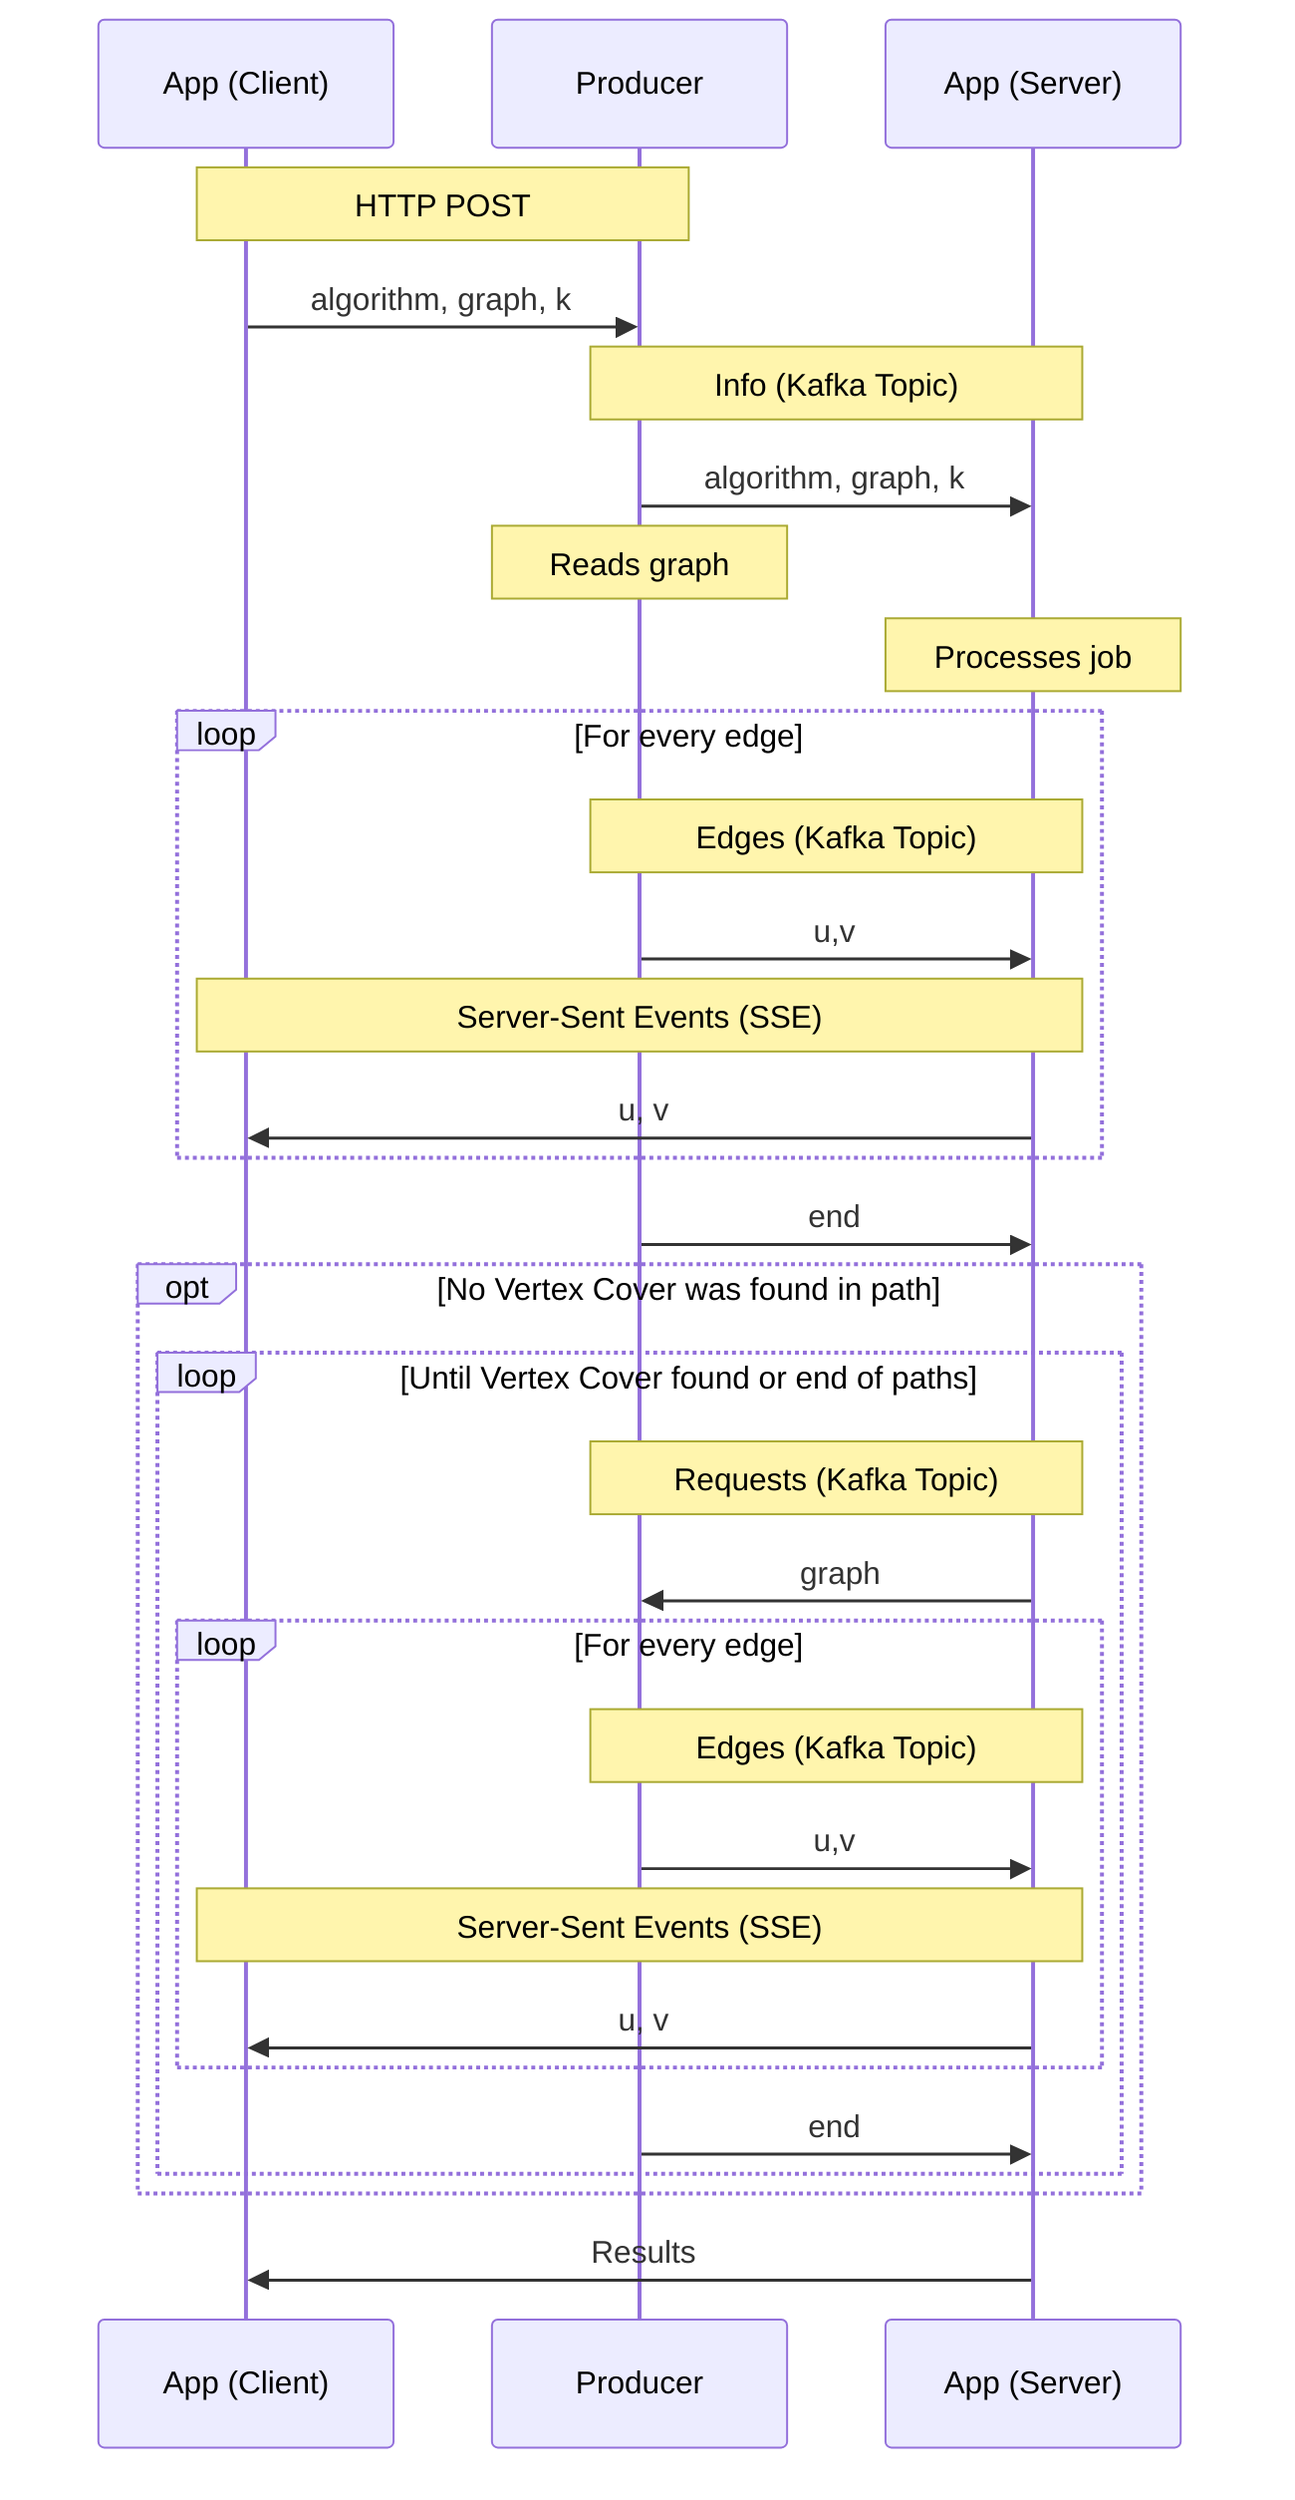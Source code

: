 sequenceDiagram
    Note over App (Client),Producer: HTTP POST
    App (Client)->>Producer: algorithm, graph, k
    Note over Producer,App (Server): Info (Kafka Topic)
    Producer->>App (Server): algorithm, graph, k
    Note over Producer: Reads graph
    Note over App (Server): Processes job
    loop For every edge
        Note over Producer, App (Server): Edges (Kafka Topic)
        Producer->>App (Server): u,v
        Note over App (Server),App (Client): Server-Sent Events (SSE)
        App (Server)->>App (Client): u, v
    end
    Producer->>App (Server): end
    opt No Vertex Cover was found in path
        loop Until Vertex Cover found or end of paths
            Note over Producer,App (Server): Requests (Kafka Topic)
            App (Server)->>Producer: graph
            loop For every edge
                Note over Producer, App (Server): Edges (Kafka Topic)
                Producer->>App (Server): u,v
                Note over App (Server),App (Client): Server-Sent Events (SSE)
                App (Server)->>App (Client): u, v
            end
            Producer->>App (Server): end
        end
    end
    App (Server)->>App (Client): Results